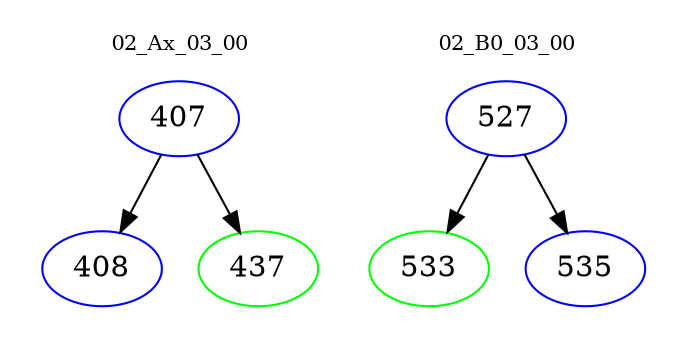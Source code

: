 digraph{
subgraph cluster_0 {
color = white
label = "02_Ax_03_00";
fontsize=10;
T0_407 [label="407", color="blue"]
T0_407 -> T0_408 [color="black"]
T0_408 [label="408", color="blue"]
T0_407 -> T0_437 [color="black"]
T0_437 [label="437", color="green"]
}
subgraph cluster_1 {
color = white
label = "02_B0_03_00";
fontsize=10;
T1_527 [label="527", color="blue"]
T1_527 -> T1_533 [color="black"]
T1_533 [label="533", color="green"]
T1_527 -> T1_535 [color="black"]
T1_535 [label="535", color="blue"]
}
}
